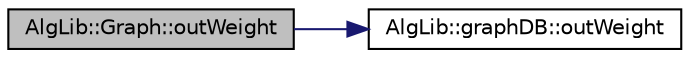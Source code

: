 digraph "AlgLib::Graph::outWeight"
{
  edge [fontname="Helvetica",fontsize="10",labelfontname="Helvetica",labelfontsize="10"];
  node [fontname="Helvetica",fontsize="10",shape=record];
  rankdir="LR";
  Node1 [label="AlgLib::Graph::outWeight",height=0.2,width=0.4,color="black", fillcolor="grey75", style="filled", fontcolor="black"];
  Node1 -> Node2 [color="midnightblue",fontsize="10",style="solid",fontname="Helvetica"];
  Node2 [label="AlgLib::graphDB::outWeight",height=0.2,width=0.4,color="black", fillcolor="white", style="filled",URL="$class_alg_lib_1_1graph_d_b.html#a86dea18aed8b3bbcfaf834776d36f20f"];
}
